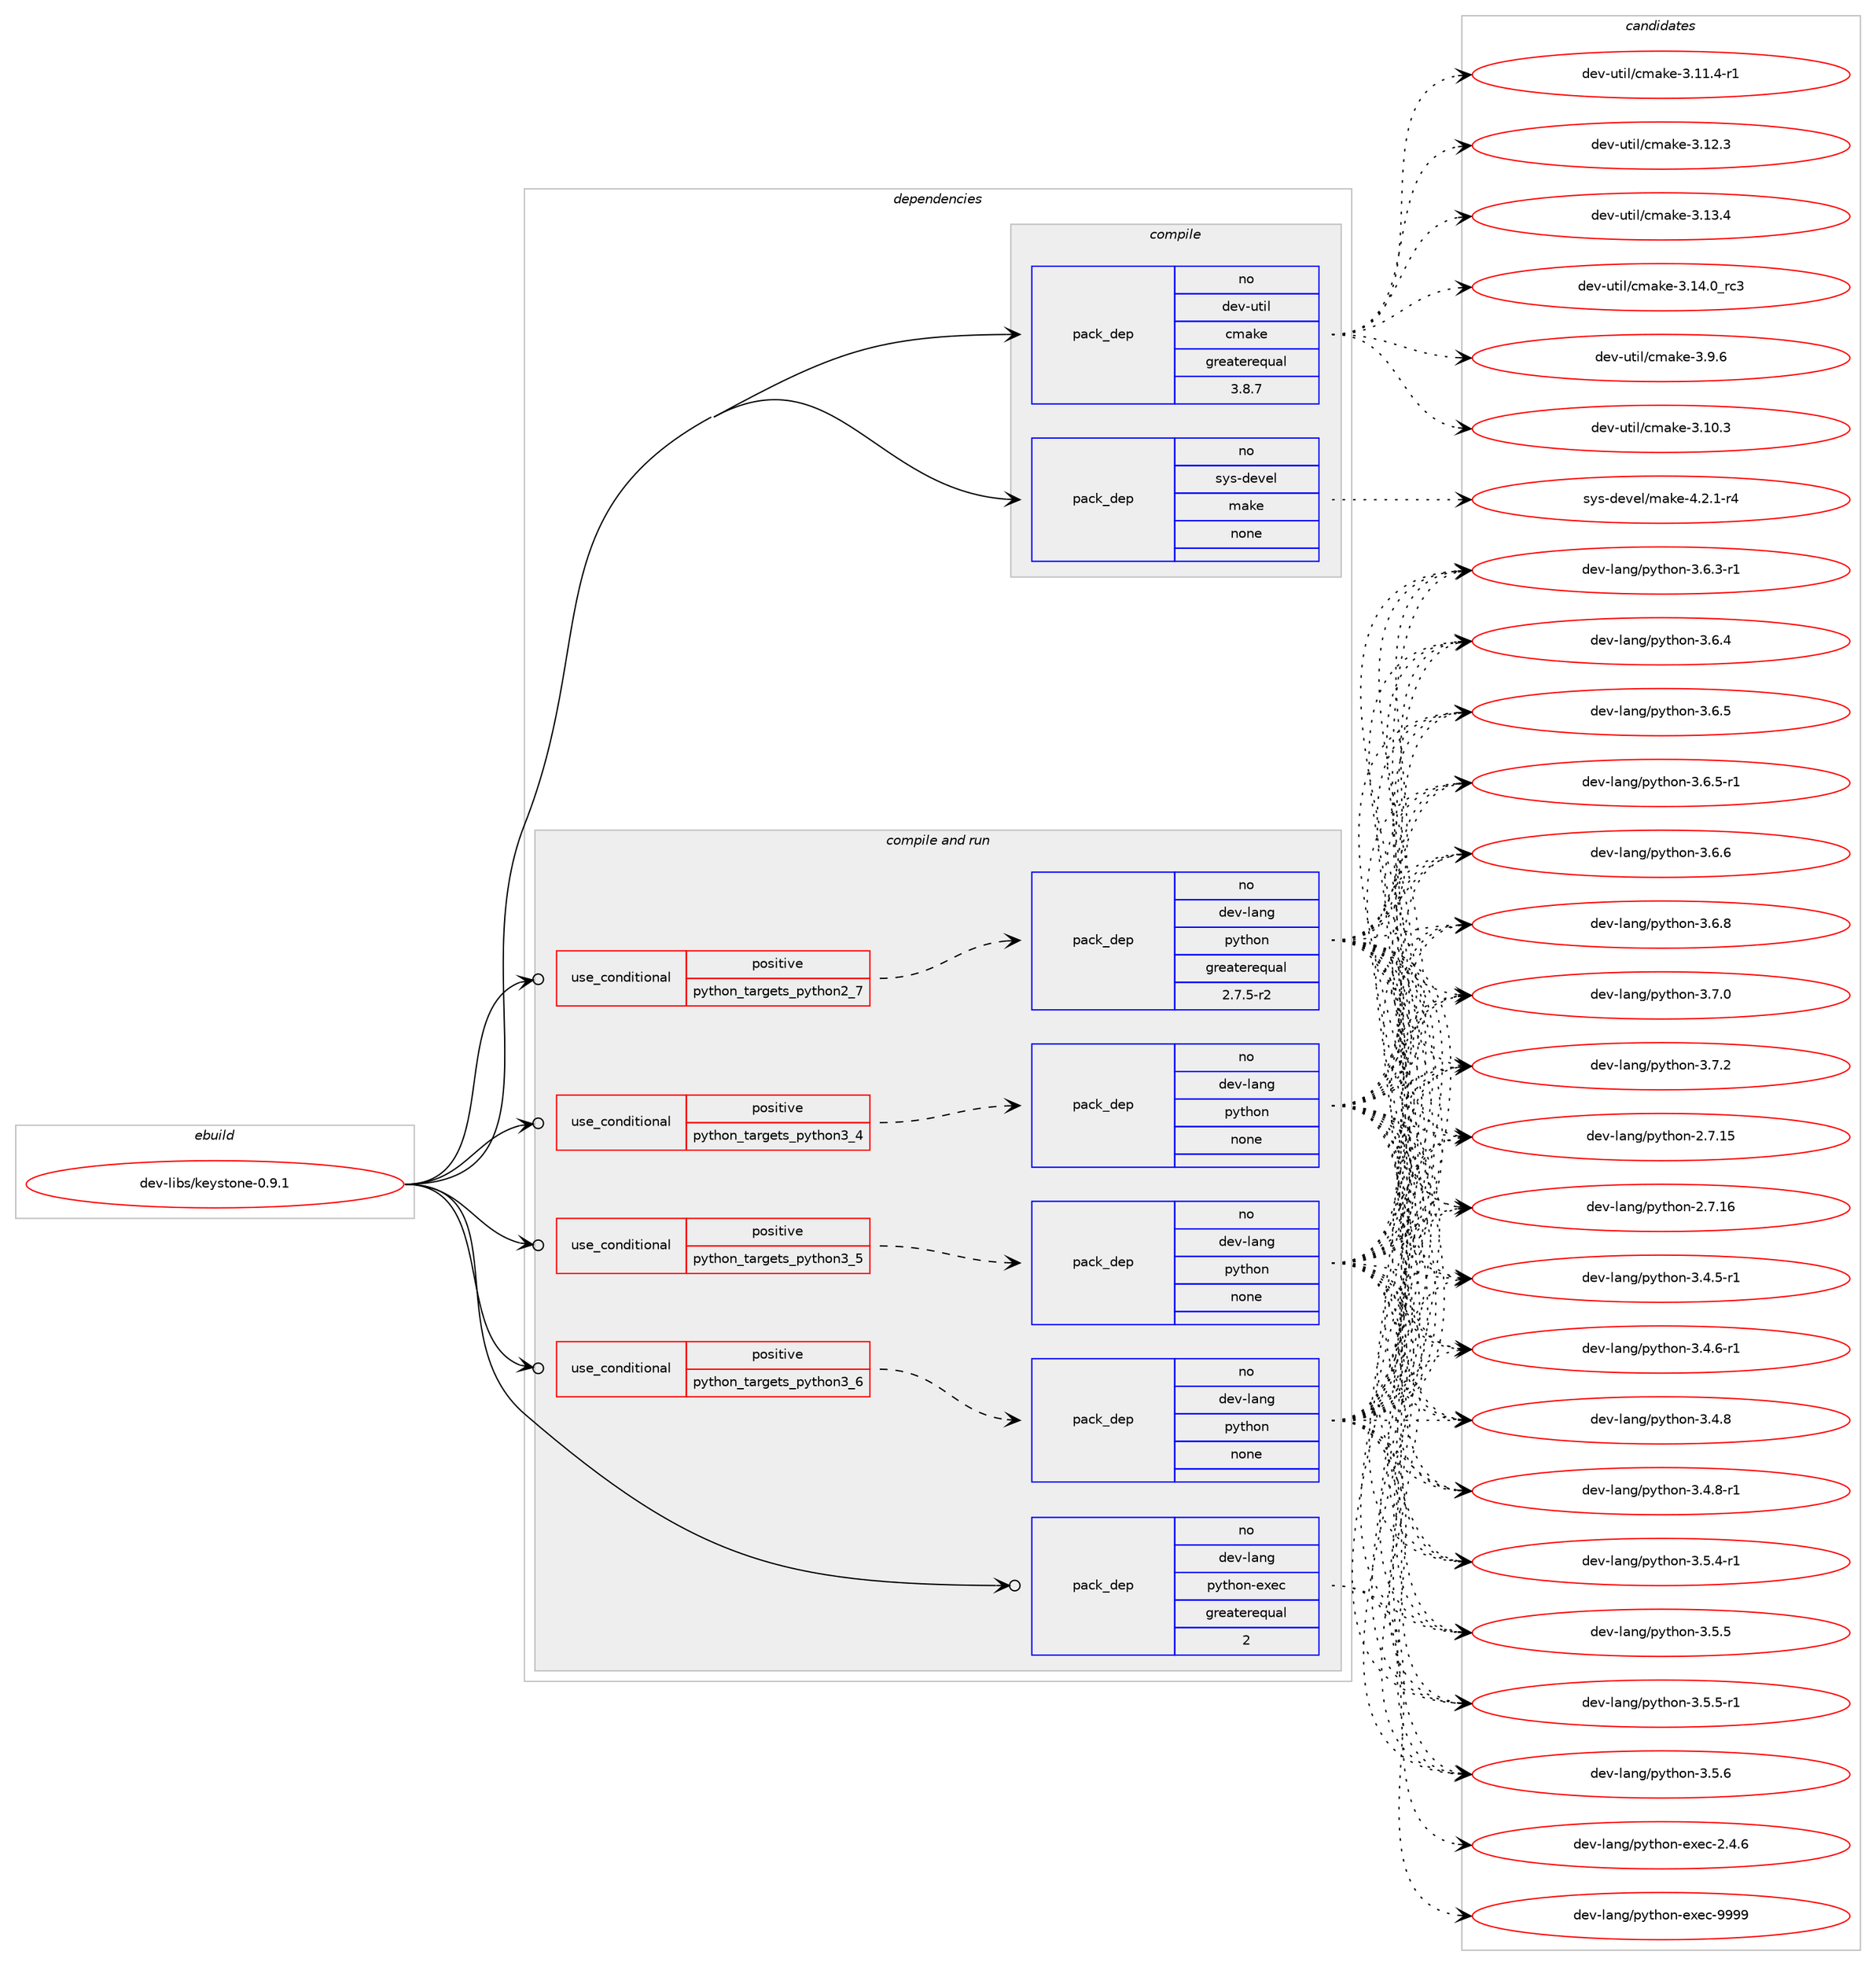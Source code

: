 digraph prolog {

# *************
# Graph options
# *************

newrank=true;
concentrate=true;
compound=true;
graph [rankdir=LR,fontname=Helvetica,fontsize=10,ranksep=1.5];#, ranksep=2.5, nodesep=0.2];
edge  [arrowhead=vee];
node  [fontname=Helvetica,fontsize=10];

# **********
# The ebuild
# **********

subgraph cluster_leftcol {
color=gray;
rank=same;
label=<<i>ebuild</i>>;
id [label="dev-libs/keystone-0.9.1", color=red, width=4, href="../dev-libs/keystone-0.9.1.svg"];
}

# ****************
# The dependencies
# ****************

subgraph cluster_midcol {
color=gray;
label=<<i>dependencies</i>>;
subgraph cluster_compile {
fillcolor="#eeeeee";
style=filled;
label=<<i>compile</i>>;
subgraph pack978136 {
dependency1366665 [label=<<TABLE BORDER="0" CELLBORDER="1" CELLSPACING="0" CELLPADDING="4" WIDTH="220"><TR><TD ROWSPAN="6" CELLPADDING="30">pack_dep</TD></TR><TR><TD WIDTH="110">no</TD></TR><TR><TD>dev-util</TD></TR><TR><TD>cmake</TD></TR><TR><TD>greaterequal</TD></TR><TR><TD>3.8.7</TD></TR></TABLE>>, shape=none, color=blue];
}
id:e -> dependency1366665:w [weight=20,style="solid",arrowhead="vee"];
subgraph pack978137 {
dependency1366666 [label=<<TABLE BORDER="0" CELLBORDER="1" CELLSPACING="0" CELLPADDING="4" WIDTH="220"><TR><TD ROWSPAN="6" CELLPADDING="30">pack_dep</TD></TR><TR><TD WIDTH="110">no</TD></TR><TR><TD>sys-devel</TD></TR><TR><TD>make</TD></TR><TR><TD>none</TD></TR><TR><TD></TD></TR></TABLE>>, shape=none, color=blue];
}
id:e -> dependency1366666:w [weight=20,style="solid",arrowhead="vee"];
}
subgraph cluster_compileandrun {
fillcolor="#eeeeee";
style=filled;
label=<<i>compile and run</i>>;
subgraph cond365784 {
dependency1366667 [label=<<TABLE BORDER="0" CELLBORDER="1" CELLSPACING="0" CELLPADDING="4"><TR><TD ROWSPAN="3" CELLPADDING="10">use_conditional</TD></TR><TR><TD>positive</TD></TR><TR><TD>python_targets_python2_7</TD></TR></TABLE>>, shape=none, color=red];
subgraph pack978138 {
dependency1366668 [label=<<TABLE BORDER="0" CELLBORDER="1" CELLSPACING="0" CELLPADDING="4" WIDTH="220"><TR><TD ROWSPAN="6" CELLPADDING="30">pack_dep</TD></TR><TR><TD WIDTH="110">no</TD></TR><TR><TD>dev-lang</TD></TR><TR><TD>python</TD></TR><TR><TD>greaterequal</TD></TR><TR><TD>2.7.5-r2</TD></TR></TABLE>>, shape=none, color=blue];
}
dependency1366667:e -> dependency1366668:w [weight=20,style="dashed",arrowhead="vee"];
}
id:e -> dependency1366667:w [weight=20,style="solid",arrowhead="odotvee"];
subgraph cond365785 {
dependency1366669 [label=<<TABLE BORDER="0" CELLBORDER="1" CELLSPACING="0" CELLPADDING="4"><TR><TD ROWSPAN="3" CELLPADDING="10">use_conditional</TD></TR><TR><TD>positive</TD></TR><TR><TD>python_targets_python3_4</TD></TR></TABLE>>, shape=none, color=red];
subgraph pack978139 {
dependency1366670 [label=<<TABLE BORDER="0" CELLBORDER="1" CELLSPACING="0" CELLPADDING="4" WIDTH="220"><TR><TD ROWSPAN="6" CELLPADDING="30">pack_dep</TD></TR><TR><TD WIDTH="110">no</TD></TR><TR><TD>dev-lang</TD></TR><TR><TD>python</TD></TR><TR><TD>none</TD></TR><TR><TD></TD></TR></TABLE>>, shape=none, color=blue];
}
dependency1366669:e -> dependency1366670:w [weight=20,style="dashed",arrowhead="vee"];
}
id:e -> dependency1366669:w [weight=20,style="solid",arrowhead="odotvee"];
subgraph cond365786 {
dependency1366671 [label=<<TABLE BORDER="0" CELLBORDER="1" CELLSPACING="0" CELLPADDING="4"><TR><TD ROWSPAN="3" CELLPADDING="10">use_conditional</TD></TR><TR><TD>positive</TD></TR><TR><TD>python_targets_python3_5</TD></TR></TABLE>>, shape=none, color=red];
subgraph pack978140 {
dependency1366672 [label=<<TABLE BORDER="0" CELLBORDER="1" CELLSPACING="0" CELLPADDING="4" WIDTH="220"><TR><TD ROWSPAN="6" CELLPADDING="30">pack_dep</TD></TR><TR><TD WIDTH="110">no</TD></TR><TR><TD>dev-lang</TD></TR><TR><TD>python</TD></TR><TR><TD>none</TD></TR><TR><TD></TD></TR></TABLE>>, shape=none, color=blue];
}
dependency1366671:e -> dependency1366672:w [weight=20,style="dashed",arrowhead="vee"];
}
id:e -> dependency1366671:w [weight=20,style="solid",arrowhead="odotvee"];
subgraph cond365787 {
dependency1366673 [label=<<TABLE BORDER="0" CELLBORDER="1" CELLSPACING="0" CELLPADDING="4"><TR><TD ROWSPAN="3" CELLPADDING="10">use_conditional</TD></TR><TR><TD>positive</TD></TR><TR><TD>python_targets_python3_6</TD></TR></TABLE>>, shape=none, color=red];
subgraph pack978141 {
dependency1366674 [label=<<TABLE BORDER="0" CELLBORDER="1" CELLSPACING="0" CELLPADDING="4" WIDTH="220"><TR><TD ROWSPAN="6" CELLPADDING="30">pack_dep</TD></TR><TR><TD WIDTH="110">no</TD></TR><TR><TD>dev-lang</TD></TR><TR><TD>python</TD></TR><TR><TD>none</TD></TR><TR><TD></TD></TR></TABLE>>, shape=none, color=blue];
}
dependency1366673:e -> dependency1366674:w [weight=20,style="dashed",arrowhead="vee"];
}
id:e -> dependency1366673:w [weight=20,style="solid",arrowhead="odotvee"];
subgraph pack978142 {
dependency1366675 [label=<<TABLE BORDER="0" CELLBORDER="1" CELLSPACING="0" CELLPADDING="4" WIDTH="220"><TR><TD ROWSPAN="6" CELLPADDING="30">pack_dep</TD></TR><TR><TD WIDTH="110">no</TD></TR><TR><TD>dev-lang</TD></TR><TR><TD>python-exec</TD></TR><TR><TD>greaterequal</TD></TR><TR><TD>2</TD></TR></TABLE>>, shape=none, color=blue];
}
id:e -> dependency1366675:w [weight=20,style="solid",arrowhead="odotvee"];
}
subgraph cluster_run {
fillcolor="#eeeeee";
style=filled;
label=<<i>run</i>>;
}
}

# **************
# The candidates
# **************

subgraph cluster_choices {
rank=same;
color=gray;
label=<<i>candidates</i>>;

subgraph choice978136 {
color=black;
nodesep=1;
choice1001011184511711610510847991099710710145514649484651 [label="dev-util/cmake-3.10.3", color=red, width=4,href="../dev-util/cmake-3.10.3.svg"];
choice10010111845117116105108479910997107101455146494946524511449 [label="dev-util/cmake-3.11.4-r1", color=red, width=4,href="../dev-util/cmake-3.11.4-r1.svg"];
choice1001011184511711610510847991099710710145514649504651 [label="dev-util/cmake-3.12.3", color=red, width=4,href="../dev-util/cmake-3.12.3.svg"];
choice1001011184511711610510847991099710710145514649514652 [label="dev-util/cmake-3.13.4", color=red, width=4,href="../dev-util/cmake-3.13.4.svg"];
choice1001011184511711610510847991099710710145514649524648951149951 [label="dev-util/cmake-3.14.0_rc3", color=red, width=4,href="../dev-util/cmake-3.14.0_rc3.svg"];
choice10010111845117116105108479910997107101455146574654 [label="dev-util/cmake-3.9.6", color=red, width=4,href="../dev-util/cmake-3.9.6.svg"];
dependency1366665:e -> choice1001011184511711610510847991099710710145514649484651:w [style=dotted,weight="100"];
dependency1366665:e -> choice10010111845117116105108479910997107101455146494946524511449:w [style=dotted,weight="100"];
dependency1366665:e -> choice1001011184511711610510847991099710710145514649504651:w [style=dotted,weight="100"];
dependency1366665:e -> choice1001011184511711610510847991099710710145514649514652:w [style=dotted,weight="100"];
dependency1366665:e -> choice1001011184511711610510847991099710710145514649524648951149951:w [style=dotted,weight="100"];
dependency1366665:e -> choice10010111845117116105108479910997107101455146574654:w [style=dotted,weight="100"];
}
subgraph choice978137 {
color=black;
nodesep=1;
choice1151211154510010111810110847109971071014552465046494511452 [label="sys-devel/make-4.2.1-r4", color=red, width=4,href="../sys-devel/make-4.2.1-r4.svg"];
dependency1366666:e -> choice1151211154510010111810110847109971071014552465046494511452:w [style=dotted,weight="100"];
}
subgraph choice978138 {
color=black;
nodesep=1;
choice10010111845108971101034711212111610411111045504655464953 [label="dev-lang/python-2.7.15", color=red, width=4,href="../dev-lang/python-2.7.15.svg"];
choice10010111845108971101034711212111610411111045504655464954 [label="dev-lang/python-2.7.16", color=red, width=4,href="../dev-lang/python-2.7.16.svg"];
choice1001011184510897110103471121211161041111104551465246534511449 [label="dev-lang/python-3.4.5-r1", color=red, width=4,href="../dev-lang/python-3.4.5-r1.svg"];
choice1001011184510897110103471121211161041111104551465246544511449 [label="dev-lang/python-3.4.6-r1", color=red, width=4,href="../dev-lang/python-3.4.6-r1.svg"];
choice100101118451089711010347112121116104111110455146524656 [label="dev-lang/python-3.4.8", color=red, width=4,href="../dev-lang/python-3.4.8.svg"];
choice1001011184510897110103471121211161041111104551465246564511449 [label="dev-lang/python-3.4.8-r1", color=red, width=4,href="../dev-lang/python-3.4.8-r1.svg"];
choice1001011184510897110103471121211161041111104551465346524511449 [label="dev-lang/python-3.5.4-r1", color=red, width=4,href="../dev-lang/python-3.5.4-r1.svg"];
choice100101118451089711010347112121116104111110455146534653 [label="dev-lang/python-3.5.5", color=red, width=4,href="../dev-lang/python-3.5.5.svg"];
choice1001011184510897110103471121211161041111104551465346534511449 [label="dev-lang/python-3.5.5-r1", color=red, width=4,href="../dev-lang/python-3.5.5-r1.svg"];
choice100101118451089711010347112121116104111110455146534654 [label="dev-lang/python-3.5.6", color=red, width=4,href="../dev-lang/python-3.5.6.svg"];
choice1001011184510897110103471121211161041111104551465446514511449 [label="dev-lang/python-3.6.3-r1", color=red, width=4,href="../dev-lang/python-3.6.3-r1.svg"];
choice100101118451089711010347112121116104111110455146544652 [label="dev-lang/python-3.6.4", color=red, width=4,href="../dev-lang/python-3.6.4.svg"];
choice100101118451089711010347112121116104111110455146544653 [label="dev-lang/python-3.6.5", color=red, width=4,href="../dev-lang/python-3.6.5.svg"];
choice1001011184510897110103471121211161041111104551465446534511449 [label="dev-lang/python-3.6.5-r1", color=red, width=4,href="../dev-lang/python-3.6.5-r1.svg"];
choice100101118451089711010347112121116104111110455146544654 [label="dev-lang/python-3.6.6", color=red, width=4,href="../dev-lang/python-3.6.6.svg"];
choice100101118451089711010347112121116104111110455146544656 [label="dev-lang/python-3.6.8", color=red, width=4,href="../dev-lang/python-3.6.8.svg"];
choice100101118451089711010347112121116104111110455146554648 [label="dev-lang/python-3.7.0", color=red, width=4,href="../dev-lang/python-3.7.0.svg"];
choice100101118451089711010347112121116104111110455146554650 [label="dev-lang/python-3.7.2", color=red, width=4,href="../dev-lang/python-3.7.2.svg"];
dependency1366668:e -> choice10010111845108971101034711212111610411111045504655464953:w [style=dotted,weight="100"];
dependency1366668:e -> choice10010111845108971101034711212111610411111045504655464954:w [style=dotted,weight="100"];
dependency1366668:e -> choice1001011184510897110103471121211161041111104551465246534511449:w [style=dotted,weight="100"];
dependency1366668:e -> choice1001011184510897110103471121211161041111104551465246544511449:w [style=dotted,weight="100"];
dependency1366668:e -> choice100101118451089711010347112121116104111110455146524656:w [style=dotted,weight="100"];
dependency1366668:e -> choice1001011184510897110103471121211161041111104551465246564511449:w [style=dotted,weight="100"];
dependency1366668:e -> choice1001011184510897110103471121211161041111104551465346524511449:w [style=dotted,weight="100"];
dependency1366668:e -> choice100101118451089711010347112121116104111110455146534653:w [style=dotted,weight="100"];
dependency1366668:e -> choice1001011184510897110103471121211161041111104551465346534511449:w [style=dotted,weight="100"];
dependency1366668:e -> choice100101118451089711010347112121116104111110455146534654:w [style=dotted,weight="100"];
dependency1366668:e -> choice1001011184510897110103471121211161041111104551465446514511449:w [style=dotted,weight="100"];
dependency1366668:e -> choice100101118451089711010347112121116104111110455146544652:w [style=dotted,weight="100"];
dependency1366668:e -> choice100101118451089711010347112121116104111110455146544653:w [style=dotted,weight="100"];
dependency1366668:e -> choice1001011184510897110103471121211161041111104551465446534511449:w [style=dotted,weight="100"];
dependency1366668:e -> choice100101118451089711010347112121116104111110455146544654:w [style=dotted,weight="100"];
dependency1366668:e -> choice100101118451089711010347112121116104111110455146544656:w [style=dotted,weight="100"];
dependency1366668:e -> choice100101118451089711010347112121116104111110455146554648:w [style=dotted,weight="100"];
dependency1366668:e -> choice100101118451089711010347112121116104111110455146554650:w [style=dotted,weight="100"];
}
subgraph choice978139 {
color=black;
nodesep=1;
choice10010111845108971101034711212111610411111045504655464953 [label="dev-lang/python-2.7.15", color=red, width=4,href="../dev-lang/python-2.7.15.svg"];
choice10010111845108971101034711212111610411111045504655464954 [label="dev-lang/python-2.7.16", color=red, width=4,href="../dev-lang/python-2.7.16.svg"];
choice1001011184510897110103471121211161041111104551465246534511449 [label="dev-lang/python-3.4.5-r1", color=red, width=4,href="../dev-lang/python-3.4.5-r1.svg"];
choice1001011184510897110103471121211161041111104551465246544511449 [label="dev-lang/python-3.4.6-r1", color=red, width=4,href="../dev-lang/python-3.4.6-r1.svg"];
choice100101118451089711010347112121116104111110455146524656 [label="dev-lang/python-3.4.8", color=red, width=4,href="../dev-lang/python-3.4.8.svg"];
choice1001011184510897110103471121211161041111104551465246564511449 [label="dev-lang/python-3.4.8-r1", color=red, width=4,href="../dev-lang/python-3.4.8-r1.svg"];
choice1001011184510897110103471121211161041111104551465346524511449 [label="dev-lang/python-3.5.4-r1", color=red, width=4,href="../dev-lang/python-3.5.4-r1.svg"];
choice100101118451089711010347112121116104111110455146534653 [label="dev-lang/python-3.5.5", color=red, width=4,href="../dev-lang/python-3.5.5.svg"];
choice1001011184510897110103471121211161041111104551465346534511449 [label="dev-lang/python-3.5.5-r1", color=red, width=4,href="../dev-lang/python-3.5.5-r1.svg"];
choice100101118451089711010347112121116104111110455146534654 [label="dev-lang/python-3.5.6", color=red, width=4,href="../dev-lang/python-3.5.6.svg"];
choice1001011184510897110103471121211161041111104551465446514511449 [label="dev-lang/python-3.6.3-r1", color=red, width=4,href="../dev-lang/python-3.6.3-r1.svg"];
choice100101118451089711010347112121116104111110455146544652 [label="dev-lang/python-3.6.4", color=red, width=4,href="../dev-lang/python-3.6.4.svg"];
choice100101118451089711010347112121116104111110455146544653 [label="dev-lang/python-3.6.5", color=red, width=4,href="../dev-lang/python-3.6.5.svg"];
choice1001011184510897110103471121211161041111104551465446534511449 [label="dev-lang/python-3.6.5-r1", color=red, width=4,href="../dev-lang/python-3.6.5-r1.svg"];
choice100101118451089711010347112121116104111110455146544654 [label="dev-lang/python-3.6.6", color=red, width=4,href="../dev-lang/python-3.6.6.svg"];
choice100101118451089711010347112121116104111110455146544656 [label="dev-lang/python-3.6.8", color=red, width=4,href="../dev-lang/python-3.6.8.svg"];
choice100101118451089711010347112121116104111110455146554648 [label="dev-lang/python-3.7.0", color=red, width=4,href="../dev-lang/python-3.7.0.svg"];
choice100101118451089711010347112121116104111110455146554650 [label="dev-lang/python-3.7.2", color=red, width=4,href="../dev-lang/python-3.7.2.svg"];
dependency1366670:e -> choice10010111845108971101034711212111610411111045504655464953:w [style=dotted,weight="100"];
dependency1366670:e -> choice10010111845108971101034711212111610411111045504655464954:w [style=dotted,weight="100"];
dependency1366670:e -> choice1001011184510897110103471121211161041111104551465246534511449:w [style=dotted,weight="100"];
dependency1366670:e -> choice1001011184510897110103471121211161041111104551465246544511449:w [style=dotted,weight="100"];
dependency1366670:e -> choice100101118451089711010347112121116104111110455146524656:w [style=dotted,weight="100"];
dependency1366670:e -> choice1001011184510897110103471121211161041111104551465246564511449:w [style=dotted,weight="100"];
dependency1366670:e -> choice1001011184510897110103471121211161041111104551465346524511449:w [style=dotted,weight="100"];
dependency1366670:e -> choice100101118451089711010347112121116104111110455146534653:w [style=dotted,weight="100"];
dependency1366670:e -> choice1001011184510897110103471121211161041111104551465346534511449:w [style=dotted,weight="100"];
dependency1366670:e -> choice100101118451089711010347112121116104111110455146534654:w [style=dotted,weight="100"];
dependency1366670:e -> choice1001011184510897110103471121211161041111104551465446514511449:w [style=dotted,weight="100"];
dependency1366670:e -> choice100101118451089711010347112121116104111110455146544652:w [style=dotted,weight="100"];
dependency1366670:e -> choice100101118451089711010347112121116104111110455146544653:w [style=dotted,weight="100"];
dependency1366670:e -> choice1001011184510897110103471121211161041111104551465446534511449:w [style=dotted,weight="100"];
dependency1366670:e -> choice100101118451089711010347112121116104111110455146544654:w [style=dotted,weight="100"];
dependency1366670:e -> choice100101118451089711010347112121116104111110455146544656:w [style=dotted,weight="100"];
dependency1366670:e -> choice100101118451089711010347112121116104111110455146554648:w [style=dotted,weight="100"];
dependency1366670:e -> choice100101118451089711010347112121116104111110455146554650:w [style=dotted,weight="100"];
}
subgraph choice978140 {
color=black;
nodesep=1;
choice10010111845108971101034711212111610411111045504655464953 [label="dev-lang/python-2.7.15", color=red, width=4,href="../dev-lang/python-2.7.15.svg"];
choice10010111845108971101034711212111610411111045504655464954 [label="dev-lang/python-2.7.16", color=red, width=4,href="../dev-lang/python-2.7.16.svg"];
choice1001011184510897110103471121211161041111104551465246534511449 [label="dev-lang/python-3.4.5-r1", color=red, width=4,href="../dev-lang/python-3.4.5-r1.svg"];
choice1001011184510897110103471121211161041111104551465246544511449 [label="dev-lang/python-3.4.6-r1", color=red, width=4,href="../dev-lang/python-3.4.6-r1.svg"];
choice100101118451089711010347112121116104111110455146524656 [label="dev-lang/python-3.4.8", color=red, width=4,href="../dev-lang/python-3.4.8.svg"];
choice1001011184510897110103471121211161041111104551465246564511449 [label="dev-lang/python-3.4.8-r1", color=red, width=4,href="../dev-lang/python-3.4.8-r1.svg"];
choice1001011184510897110103471121211161041111104551465346524511449 [label="dev-lang/python-3.5.4-r1", color=red, width=4,href="../dev-lang/python-3.5.4-r1.svg"];
choice100101118451089711010347112121116104111110455146534653 [label="dev-lang/python-3.5.5", color=red, width=4,href="../dev-lang/python-3.5.5.svg"];
choice1001011184510897110103471121211161041111104551465346534511449 [label="dev-lang/python-3.5.5-r1", color=red, width=4,href="../dev-lang/python-3.5.5-r1.svg"];
choice100101118451089711010347112121116104111110455146534654 [label="dev-lang/python-3.5.6", color=red, width=4,href="../dev-lang/python-3.5.6.svg"];
choice1001011184510897110103471121211161041111104551465446514511449 [label="dev-lang/python-3.6.3-r1", color=red, width=4,href="../dev-lang/python-3.6.3-r1.svg"];
choice100101118451089711010347112121116104111110455146544652 [label="dev-lang/python-3.6.4", color=red, width=4,href="../dev-lang/python-3.6.4.svg"];
choice100101118451089711010347112121116104111110455146544653 [label="dev-lang/python-3.6.5", color=red, width=4,href="../dev-lang/python-3.6.5.svg"];
choice1001011184510897110103471121211161041111104551465446534511449 [label="dev-lang/python-3.6.5-r1", color=red, width=4,href="../dev-lang/python-3.6.5-r1.svg"];
choice100101118451089711010347112121116104111110455146544654 [label="dev-lang/python-3.6.6", color=red, width=4,href="../dev-lang/python-3.6.6.svg"];
choice100101118451089711010347112121116104111110455146544656 [label="dev-lang/python-3.6.8", color=red, width=4,href="../dev-lang/python-3.6.8.svg"];
choice100101118451089711010347112121116104111110455146554648 [label="dev-lang/python-3.7.0", color=red, width=4,href="../dev-lang/python-3.7.0.svg"];
choice100101118451089711010347112121116104111110455146554650 [label="dev-lang/python-3.7.2", color=red, width=4,href="../dev-lang/python-3.7.2.svg"];
dependency1366672:e -> choice10010111845108971101034711212111610411111045504655464953:w [style=dotted,weight="100"];
dependency1366672:e -> choice10010111845108971101034711212111610411111045504655464954:w [style=dotted,weight="100"];
dependency1366672:e -> choice1001011184510897110103471121211161041111104551465246534511449:w [style=dotted,weight="100"];
dependency1366672:e -> choice1001011184510897110103471121211161041111104551465246544511449:w [style=dotted,weight="100"];
dependency1366672:e -> choice100101118451089711010347112121116104111110455146524656:w [style=dotted,weight="100"];
dependency1366672:e -> choice1001011184510897110103471121211161041111104551465246564511449:w [style=dotted,weight="100"];
dependency1366672:e -> choice1001011184510897110103471121211161041111104551465346524511449:w [style=dotted,weight="100"];
dependency1366672:e -> choice100101118451089711010347112121116104111110455146534653:w [style=dotted,weight="100"];
dependency1366672:e -> choice1001011184510897110103471121211161041111104551465346534511449:w [style=dotted,weight="100"];
dependency1366672:e -> choice100101118451089711010347112121116104111110455146534654:w [style=dotted,weight="100"];
dependency1366672:e -> choice1001011184510897110103471121211161041111104551465446514511449:w [style=dotted,weight="100"];
dependency1366672:e -> choice100101118451089711010347112121116104111110455146544652:w [style=dotted,weight="100"];
dependency1366672:e -> choice100101118451089711010347112121116104111110455146544653:w [style=dotted,weight="100"];
dependency1366672:e -> choice1001011184510897110103471121211161041111104551465446534511449:w [style=dotted,weight="100"];
dependency1366672:e -> choice100101118451089711010347112121116104111110455146544654:w [style=dotted,weight="100"];
dependency1366672:e -> choice100101118451089711010347112121116104111110455146544656:w [style=dotted,weight="100"];
dependency1366672:e -> choice100101118451089711010347112121116104111110455146554648:w [style=dotted,weight="100"];
dependency1366672:e -> choice100101118451089711010347112121116104111110455146554650:w [style=dotted,weight="100"];
}
subgraph choice978141 {
color=black;
nodesep=1;
choice10010111845108971101034711212111610411111045504655464953 [label="dev-lang/python-2.7.15", color=red, width=4,href="../dev-lang/python-2.7.15.svg"];
choice10010111845108971101034711212111610411111045504655464954 [label="dev-lang/python-2.7.16", color=red, width=4,href="../dev-lang/python-2.7.16.svg"];
choice1001011184510897110103471121211161041111104551465246534511449 [label="dev-lang/python-3.4.5-r1", color=red, width=4,href="../dev-lang/python-3.4.5-r1.svg"];
choice1001011184510897110103471121211161041111104551465246544511449 [label="dev-lang/python-3.4.6-r1", color=red, width=4,href="../dev-lang/python-3.4.6-r1.svg"];
choice100101118451089711010347112121116104111110455146524656 [label="dev-lang/python-3.4.8", color=red, width=4,href="../dev-lang/python-3.4.8.svg"];
choice1001011184510897110103471121211161041111104551465246564511449 [label="dev-lang/python-3.4.8-r1", color=red, width=4,href="../dev-lang/python-3.4.8-r1.svg"];
choice1001011184510897110103471121211161041111104551465346524511449 [label="dev-lang/python-3.5.4-r1", color=red, width=4,href="../dev-lang/python-3.5.4-r1.svg"];
choice100101118451089711010347112121116104111110455146534653 [label="dev-lang/python-3.5.5", color=red, width=4,href="../dev-lang/python-3.5.5.svg"];
choice1001011184510897110103471121211161041111104551465346534511449 [label="dev-lang/python-3.5.5-r1", color=red, width=4,href="../dev-lang/python-3.5.5-r1.svg"];
choice100101118451089711010347112121116104111110455146534654 [label="dev-lang/python-3.5.6", color=red, width=4,href="../dev-lang/python-3.5.6.svg"];
choice1001011184510897110103471121211161041111104551465446514511449 [label="dev-lang/python-3.6.3-r1", color=red, width=4,href="../dev-lang/python-3.6.3-r1.svg"];
choice100101118451089711010347112121116104111110455146544652 [label="dev-lang/python-3.6.4", color=red, width=4,href="../dev-lang/python-3.6.4.svg"];
choice100101118451089711010347112121116104111110455146544653 [label="dev-lang/python-3.6.5", color=red, width=4,href="../dev-lang/python-3.6.5.svg"];
choice1001011184510897110103471121211161041111104551465446534511449 [label="dev-lang/python-3.6.5-r1", color=red, width=4,href="../dev-lang/python-3.6.5-r1.svg"];
choice100101118451089711010347112121116104111110455146544654 [label="dev-lang/python-3.6.6", color=red, width=4,href="../dev-lang/python-3.6.6.svg"];
choice100101118451089711010347112121116104111110455146544656 [label="dev-lang/python-3.6.8", color=red, width=4,href="../dev-lang/python-3.6.8.svg"];
choice100101118451089711010347112121116104111110455146554648 [label="dev-lang/python-3.7.0", color=red, width=4,href="../dev-lang/python-3.7.0.svg"];
choice100101118451089711010347112121116104111110455146554650 [label="dev-lang/python-3.7.2", color=red, width=4,href="../dev-lang/python-3.7.2.svg"];
dependency1366674:e -> choice10010111845108971101034711212111610411111045504655464953:w [style=dotted,weight="100"];
dependency1366674:e -> choice10010111845108971101034711212111610411111045504655464954:w [style=dotted,weight="100"];
dependency1366674:e -> choice1001011184510897110103471121211161041111104551465246534511449:w [style=dotted,weight="100"];
dependency1366674:e -> choice1001011184510897110103471121211161041111104551465246544511449:w [style=dotted,weight="100"];
dependency1366674:e -> choice100101118451089711010347112121116104111110455146524656:w [style=dotted,weight="100"];
dependency1366674:e -> choice1001011184510897110103471121211161041111104551465246564511449:w [style=dotted,weight="100"];
dependency1366674:e -> choice1001011184510897110103471121211161041111104551465346524511449:w [style=dotted,weight="100"];
dependency1366674:e -> choice100101118451089711010347112121116104111110455146534653:w [style=dotted,weight="100"];
dependency1366674:e -> choice1001011184510897110103471121211161041111104551465346534511449:w [style=dotted,weight="100"];
dependency1366674:e -> choice100101118451089711010347112121116104111110455146534654:w [style=dotted,weight="100"];
dependency1366674:e -> choice1001011184510897110103471121211161041111104551465446514511449:w [style=dotted,weight="100"];
dependency1366674:e -> choice100101118451089711010347112121116104111110455146544652:w [style=dotted,weight="100"];
dependency1366674:e -> choice100101118451089711010347112121116104111110455146544653:w [style=dotted,weight="100"];
dependency1366674:e -> choice1001011184510897110103471121211161041111104551465446534511449:w [style=dotted,weight="100"];
dependency1366674:e -> choice100101118451089711010347112121116104111110455146544654:w [style=dotted,weight="100"];
dependency1366674:e -> choice100101118451089711010347112121116104111110455146544656:w [style=dotted,weight="100"];
dependency1366674:e -> choice100101118451089711010347112121116104111110455146554648:w [style=dotted,weight="100"];
dependency1366674:e -> choice100101118451089711010347112121116104111110455146554650:w [style=dotted,weight="100"];
}
subgraph choice978142 {
color=black;
nodesep=1;
choice1001011184510897110103471121211161041111104510112010199455046524654 [label="dev-lang/python-exec-2.4.6", color=red, width=4,href="../dev-lang/python-exec-2.4.6.svg"];
choice10010111845108971101034711212111610411111045101120101994557575757 [label="dev-lang/python-exec-9999", color=red, width=4,href="../dev-lang/python-exec-9999.svg"];
dependency1366675:e -> choice1001011184510897110103471121211161041111104510112010199455046524654:w [style=dotted,weight="100"];
dependency1366675:e -> choice10010111845108971101034711212111610411111045101120101994557575757:w [style=dotted,weight="100"];
}
}

}
